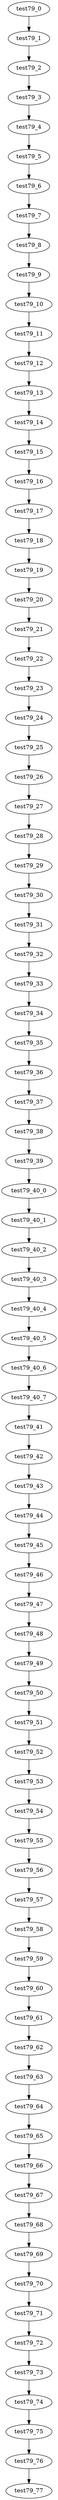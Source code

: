 digraph G {
test79_0->test79_1;
test79_1->test79_2;
test79_2->test79_3;
test79_3->test79_4;
test79_4->test79_5;
test79_5->test79_6;
test79_6->test79_7;
test79_7->test79_8;
test79_8->test79_9;
test79_9->test79_10;
test79_10->test79_11;
test79_11->test79_12;
test79_12->test79_13;
test79_13->test79_14;
test79_14->test79_15;
test79_15->test79_16;
test79_16->test79_17;
test79_17->test79_18;
test79_18->test79_19;
test79_19->test79_20;
test79_20->test79_21;
test79_21->test79_22;
test79_22->test79_23;
test79_23->test79_24;
test79_24->test79_25;
test79_25->test79_26;
test79_26->test79_27;
test79_27->test79_28;
test79_28->test79_29;
test79_29->test79_30;
test79_30->test79_31;
test79_31->test79_32;
test79_32->test79_33;
test79_33->test79_34;
test79_34->test79_35;
test79_35->test79_36;
test79_36->test79_37;
test79_37->test79_38;
test79_38->test79_39;
test79_39->test79_40_0;
test79_40_0->test79_40_1;
test79_40_1->test79_40_2;
test79_40_2->test79_40_3;
test79_40_3->test79_40_4;
test79_40_4->test79_40_5;
test79_40_5->test79_40_6;
test79_40_6->test79_40_7;
test79_40_7->test79_41;
test79_41->test79_42;
test79_42->test79_43;
test79_43->test79_44;
test79_44->test79_45;
test79_45->test79_46;
test79_46->test79_47;
test79_47->test79_48;
test79_48->test79_49;
test79_49->test79_50;
test79_50->test79_51;
test79_51->test79_52;
test79_52->test79_53;
test79_53->test79_54;
test79_54->test79_55;
test79_55->test79_56;
test79_56->test79_57;
test79_57->test79_58;
test79_58->test79_59;
test79_59->test79_60;
test79_60->test79_61;
test79_61->test79_62;
test79_62->test79_63;
test79_63->test79_64;
test79_64->test79_65;
test79_65->test79_66;
test79_66->test79_67;
test79_67->test79_68;
test79_68->test79_69;
test79_69->test79_70;
test79_70->test79_71;
test79_71->test79_72;
test79_72->test79_73;
test79_73->test79_74;
test79_74->test79_75;
test79_75->test79_76;
test79_76->test79_77;

}
